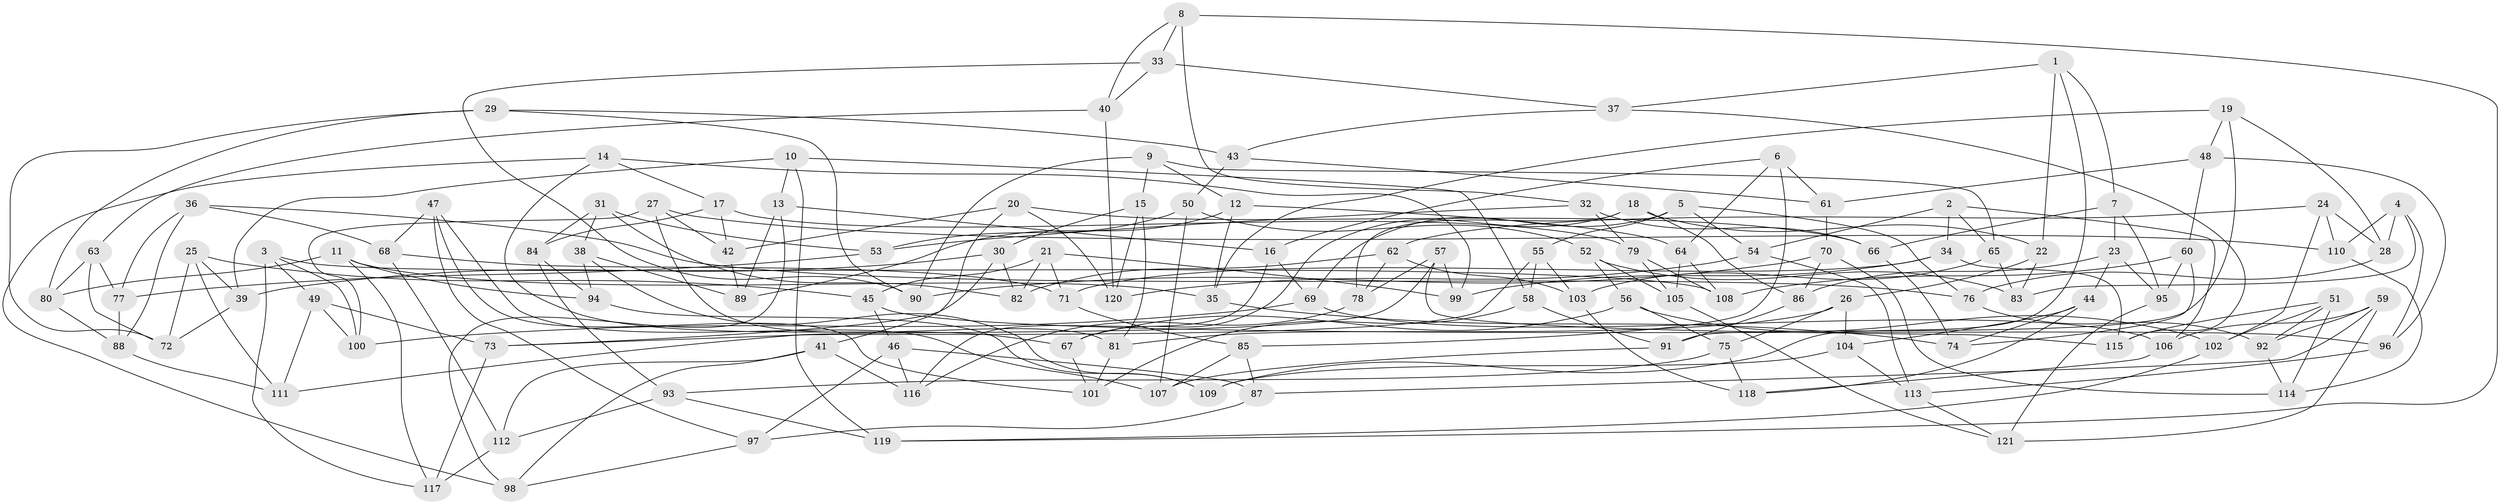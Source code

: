 // coarse degree distribution, {9: 0.13114754098360656, 4: 0.6229508196721312, 10: 0.04918032786885246, 3: 0.06557377049180328, 11: 0.03278688524590164, 8: 0.04918032786885246, 5: 0.03278688524590164, 6: 0.01639344262295082}
// Generated by graph-tools (version 1.1) at 2025/53/03/04/25 22:53:46]
// undirected, 121 vertices, 242 edges
graph export_dot {
  node [color=gray90,style=filled];
  1;
  2;
  3;
  4;
  5;
  6;
  7;
  8;
  9;
  10;
  11;
  12;
  13;
  14;
  15;
  16;
  17;
  18;
  19;
  20;
  21;
  22;
  23;
  24;
  25;
  26;
  27;
  28;
  29;
  30;
  31;
  32;
  33;
  34;
  35;
  36;
  37;
  38;
  39;
  40;
  41;
  42;
  43;
  44;
  45;
  46;
  47;
  48;
  49;
  50;
  51;
  52;
  53;
  54;
  55;
  56;
  57;
  58;
  59;
  60;
  61;
  62;
  63;
  64;
  65;
  66;
  67;
  68;
  69;
  70;
  71;
  72;
  73;
  74;
  75;
  76;
  77;
  78;
  79;
  80;
  81;
  82;
  83;
  84;
  85;
  86;
  87;
  88;
  89;
  90;
  91;
  92;
  93;
  94;
  95;
  96;
  97;
  98;
  99;
  100;
  101;
  102;
  103;
  104;
  105;
  106;
  107;
  108;
  109;
  110;
  111;
  112;
  113;
  114;
  115;
  116;
  117;
  118;
  119;
  120;
  121;
  1 -- 22;
  1 -- 7;
  1 -- 109;
  1 -- 37;
  2 -- 34;
  2 -- 54;
  2 -- 65;
  2 -- 106;
  3 -- 100;
  3 -- 49;
  3 -- 117;
  3 -- 108;
  4 -- 96;
  4 -- 28;
  4 -- 83;
  4 -- 110;
  5 -- 55;
  5 -- 69;
  5 -- 76;
  5 -- 54;
  6 -- 64;
  6 -- 16;
  6 -- 61;
  6 -- 85;
  7 -- 66;
  7 -- 23;
  7 -- 95;
  8 -- 119;
  8 -- 40;
  8 -- 33;
  8 -- 32;
  9 -- 90;
  9 -- 15;
  9 -- 12;
  9 -- 65;
  10 -- 58;
  10 -- 39;
  10 -- 13;
  10 -- 119;
  11 -- 94;
  11 -- 35;
  11 -- 80;
  11 -- 117;
  12 -- 89;
  12 -- 64;
  12 -- 35;
  13 -- 16;
  13 -- 98;
  13 -- 89;
  14 -- 67;
  14 -- 99;
  14 -- 98;
  14 -- 17;
  15 -- 81;
  15 -- 30;
  15 -- 120;
  16 -- 69;
  16 -- 116;
  17 -- 84;
  17 -- 79;
  17 -- 42;
  18 -- 78;
  18 -- 22;
  18 -- 86;
  18 -- 67;
  19 -- 48;
  19 -- 35;
  19 -- 91;
  19 -- 28;
  20 -- 41;
  20 -- 66;
  20 -- 120;
  20 -- 42;
  21 -- 99;
  21 -- 45;
  21 -- 82;
  21 -- 71;
  22 -- 83;
  22 -- 26;
  23 -- 95;
  23 -- 44;
  23 -- 86;
  24 -- 110;
  24 -- 62;
  24 -- 28;
  24 -- 102;
  25 -- 45;
  25 -- 111;
  25 -- 72;
  25 -- 39;
  26 -- 81;
  26 -- 104;
  26 -- 75;
  27 -- 81;
  27 -- 42;
  27 -- 100;
  27 -- 110;
  28 -- 76;
  29 -- 72;
  29 -- 90;
  29 -- 43;
  29 -- 80;
  30 -- 73;
  30 -- 39;
  30 -- 82;
  31 -- 82;
  31 -- 84;
  31 -- 53;
  31 -- 38;
  32 -- 66;
  32 -- 53;
  32 -- 79;
  33 -- 37;
  33 -- 40;
  33 -- 90;
  34 -- 99;
  34 -- 115;
  34 -- 71;
  35 -- 74;
  36 -- 77;
  36 -- 76;
  36 -- 88;
  36 -- 68;
  37 -- 43;
  37 -- 115;
  38 -- 109;
  38 -- 89;
  38 -- 94;
  39 -- 72;
  40 -- 120;
  40 -- 63;
  41 -- 116;
  41 -- 98;
  41 -- 112;
  42 -- 89;
  43 -- 50;
  43 -- 61;
  44 -- 104;
  44 -- 118;
  44 -- 74;
  45 -- 46;
  45 -- 96;
  46 -- 97;
  46 -- 116;
  46 -- 87;
  47 -- 68;
  47 -- 101;
  47 -- 107;
  47 -- 97;
  48 -- 60;
  48 -- 96;
  48 -- 61;
  49 -- 111;
  49 -- 100;
  49 -- 73;
  50 -- 107;
  50 -- 52;
  50 -- 53;
  51 -- 114;
  51 -- 102;
  51 -- 92;
  51 -- 115;
  52 -- 105;
  52 -- 83;
  52 -- 56;
  53 -- 77;
  54 -- 113;
  54 -- 120;
  55 -- 103;
  55 -- 58;
  55 -- 73;
  56 -- 102;
  56 -- 67;
  56 -- 75;
  57 -- 78;
  57 -- 111;
  57 -- 115;
  57 -- 99;
  58 -- 91;
  58 -- 101;
  59 -- 92;
  59 -- 106;
  59 -- 87;
  59 -- 121;
  60 -- 74;
  60 -- 95;
  60 -- 108;
  61 -- 70;
  62 -- 103;
  62 -- 82;
  62 -- 78;
  63 -- 80;
  63 -- 72;
  63 -- 77;
  64 -- 108;
  64 -- 105;
  65 -- 83;
  65 -- 103;
  66 -- 74;
  67 -- 101;
  68 -- 112;
  68 -- 71;
  69 -- 106;
  69 -- 100;
  70 -- 90;
  70 -- 86;
  70 -- 114;
  71 -- 85;
  73 -- 117;
  75 -- 93;
  75 -- 118;
  76 -- 92;
  77 -- 88;
  78 -- 116;
  79 -- 105;
  79 -- 108;
  80 -- 88;
  81 -- 101;
  84 -- 94;
  84 -- 93;
  85 -- 87;
  85 -- 107;
  86 -- 91;
  87 -- 97;
  88 -- 111;
  91 -- 107;
  92 -- 114;
  93 -- 112;
  93 -- 119;
  94 -- 109;
  95 -- 121;
  96 -- 113;
  97 -- 98;
  102 -- 119;
  103 -- 118;
  104 -- 113;
  104 -- 109;
  105 -- 121;
  106 -- 118;
  110 -- 114;
  112 -- 117;
  113 -- 121;
}
